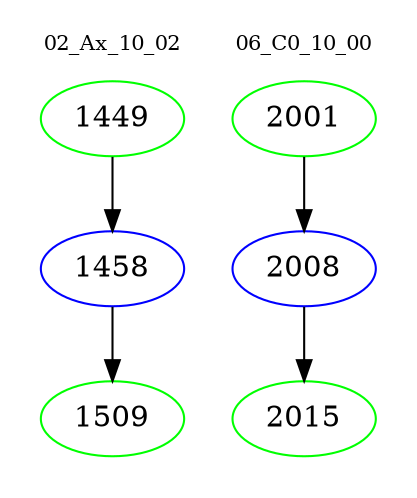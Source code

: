 digraph{
subgraph cluster_0 {
color = white
label = "02_Ax_10_02";
fontsize=10;
T0_1449 [label="1449", color="green"]
T0_1449 -> T0_1458 [color="black"]
T0_1458 [label="1458", color="blue"]
T0_1458 -> T0_1509 [color="black"]
T0_1509 [label="1509", color="green"]
}
subgraph cluster_1 {
color = white
label = "06_C0_10_00";
fontsize=10;
T1_2001 [label="2001", color="green"]
T1_2001 -> T1_2008 [color="black"]
T1_2008 [label="2008", color="blue"]
T1_2008 -> T1_2015 [color="black"]
T1_2015 [label="2015", color="green"]
}
}
